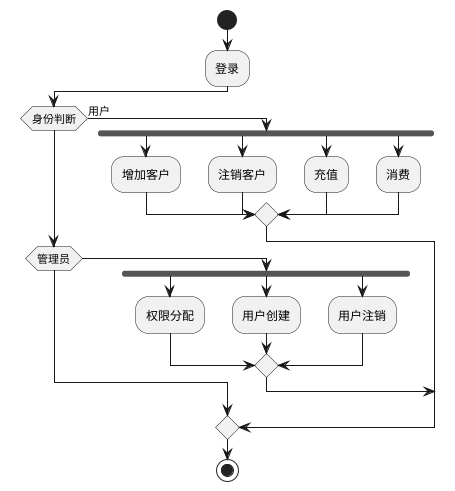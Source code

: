 @startuml
'https://plantuml.com/activity-diagram-beta
!pragma useVerticalIf on
start
:登录;
if (身份判断) is (用户) then
    fork
    :增加客户;
    fork again
    :注销客户;
    fork again
    :充值;
    fork again
    :消费;
  end merge
elseif (管理员)
    fork
    :权限分配;
    fork again
    :用户创建;
    fork again
    :用户注销;
    end merge
endif
stop
@enduml
